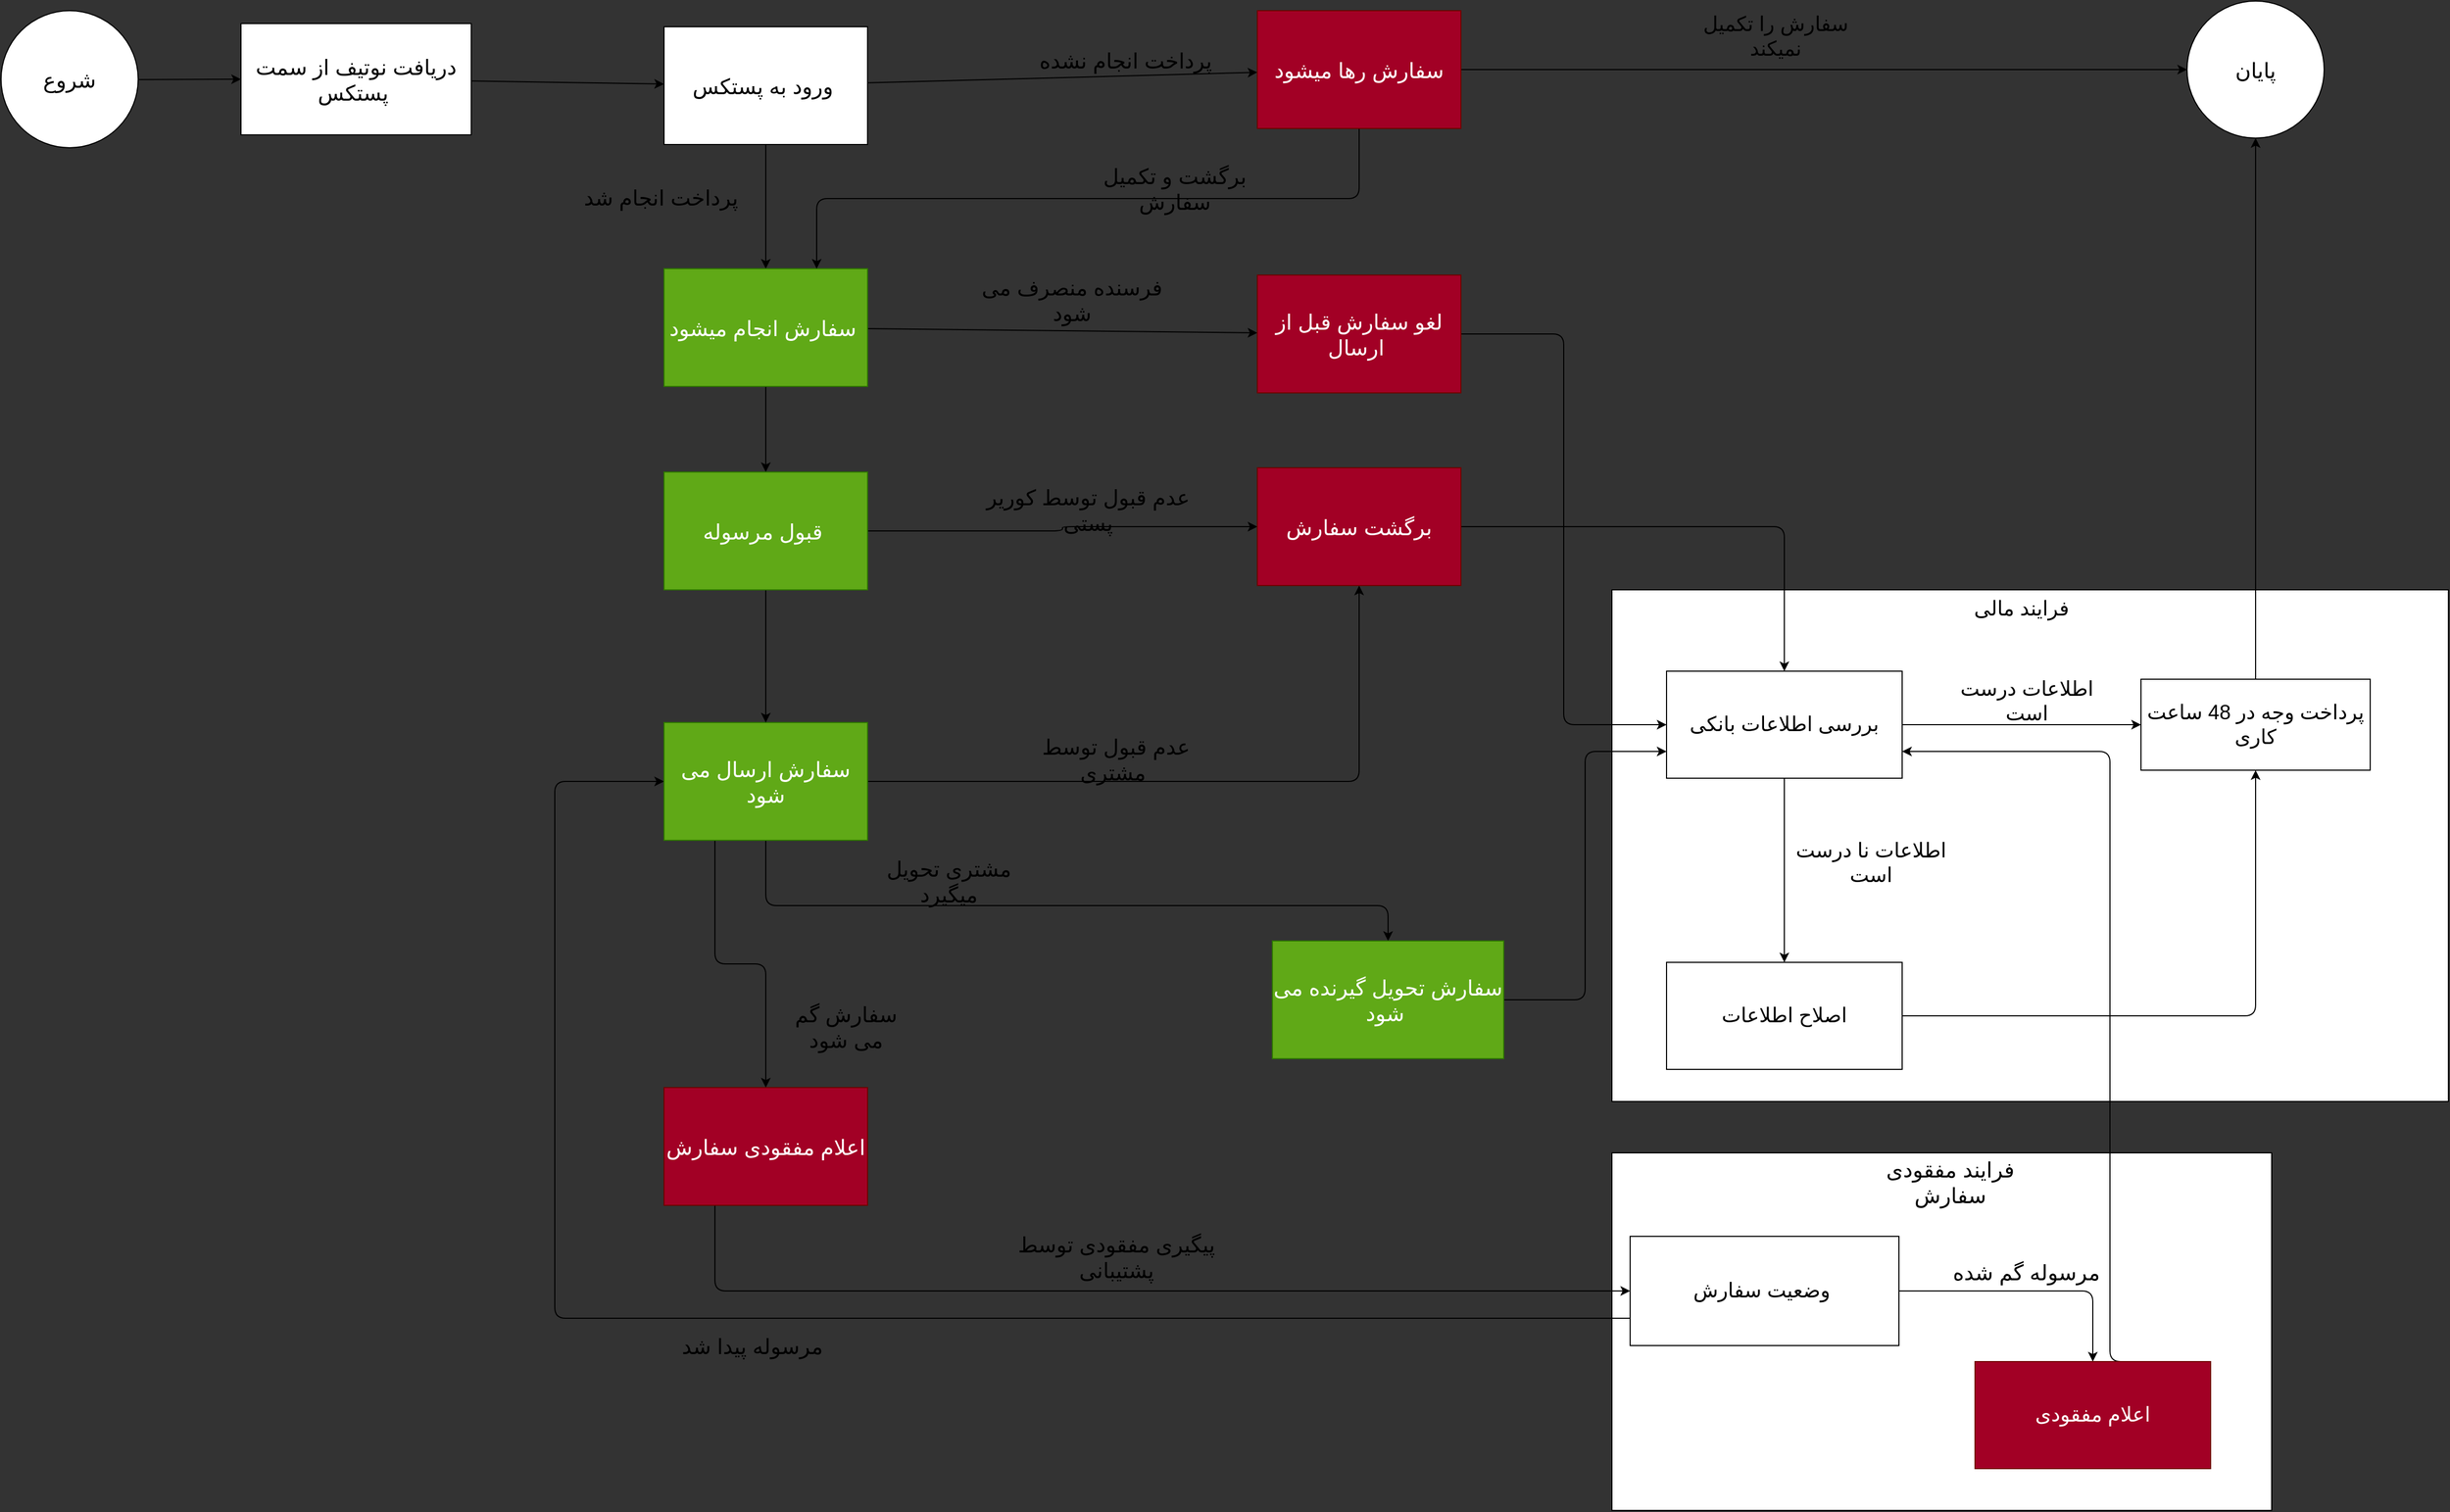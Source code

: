 <mxfile>
    <diagram id="VGdK8KnGvns72B47TYJ3" name="Page-1">
        <mxGraphModel dx="3469" dy="1609" grid="0" gridSize="10" guides="1" tooltips="1" connect="1" arrows="1" fold="1" page="1" pageScale="1" pageWidth="2336" pageHeight="1654" background="#333333" math="0" shadow="0">
            <root>
                <mxCell id="0"/>
                <mxCell id="1" parent="0"/>
                <mxCell id="13" value="" style="edgeStyle=none;html=1;" parent="1" source="5" target="12" edge="1">
                    <mxGeometry relative="1" as="geometry"/>
                </mxCell>
                <mxCell id="5" value="&lt;font style=&quot;font-size: 20px;&quot;&gt;شروع&lt;/font&gt;" style="ellipse;whiteSpace=wrap;html=1;aspect=fixed;" parent="1" vertex="1">
                    <mxGeometry x="17" y="173" width="128" height="128" as="geometry"/>
                </mxCell>
                <mxCell id="15" value="" style="edgeStyle=none;html=1;" parent="1" source="12" target="14" edge="1">
                    <mxGeometry relative="1" as="geometry"/>
                </mxCell>
                <mxCell id="12" value="&lt;span style=&quot;font-size: 20px;&quot;&gt;دریافت نوتیف از سمت پستکس&amp;nbsp;&lt;/span&gt;" style="whiteSpace=wrap;html=1;" parent="1" vertex="1">
                    <mxGeometry x="241" y="185" width="215" height="104" as="geometry"/>
                </mxCell>
                <mxCell id="112" value="" style="edgeStyle=none;html=1;" parent="1" source="14" target="111" edge="1">
                    <mxGeometry relative="1" as="geometry"/>
                </mxCell>
                <mxCell id="114" value="" style="edgeStyle=none;html=1;" parent="1" source="14" target="113" edge="1">
                    <mxGeometry relative="1" as="geometry"/>
                </mxCell>
                <mxCell id="14" value="&lt;font style=&quot;font-size: 20px;&quot;&gt;ورود به پستکس&amp;nbsp;&lt;/font&gt;" style="whiteSpace=wrap;html=1;" parent="1" vertex="1">
                    <mxGeometry x="636" y="188" width="190" height="110" as="geometry"/>
                </mxCell>
                <mxCell id="71" value="" style="whiteSpace=wrap;html=1;fontSize=19;rounded=0;" parent="1" vertex="1">
                    <mxGeometry x="1521" y="714" width="781" height="478" as="geometry"/>
                </mxCell>
                <mxCell id="152" style="edgeStyle=orthogonalEdgeStyle;html=1;exitX=1;exitY=0.5;exitDx=0;exitDy=0;entryX=0;entryY=0.5;entryDx=0;entryDy=0;fontSize=20;" parent="1" source="73" target="77" edge="1">
                    <mxGeometry relative="1" as="geometry"/>
                </mxCell>
                <mxCell id="155" value="" style="edgeStyle=orthogonalEdgeStyle;html=1;fontSize=20;" parent="1" source="73" target="154" edge="1">
                    <mxGeometry relative="1" as="geometry"/>
                </mxCell>
                <mxCell id="73" value="بررسی اطلاعات بانکی" style="rounded=0;whiteSpace=wrap;html=1;fontSize=19;" parent="1" vertex="1">
                    <mxGeometry x="1572" y="790" width="220" height="100" as="geometry"/>
                </mxCell>
                <mxCell id="74" value="فرایند مالی" style="text;html=1;strokeColor=none;fillColor=none;align=center;verticalAlign=middle;whiteSpace=wrap;rounded=0;fontSize=19;" parent="1" vertex="1">
                    <mxGeometry x="1831" y="717" width="145" height="30" as="geometry"/>
                </mxCell>
                <mxCell id="167" style="edgeStyle=orthogonalEdgeStyle;html=1;exitX=0.5;exitY=0;exitDx=0;exitDy=0;entryX=0.5;entryY=1;entryDx=0;entryDy=0;fontSize=20;" parent="1" source="77" target="165" edge="1">
                    <mxGeometry relative="1" as="geometry"/>
                </mxCell>
                <mxCell id="77" value="پرداخت وجه در 48 ساعت کاری" style="rounded=0;whiteSpace=wrap;html=1;fontSize=19;" parent="1" vertex="1">
                    <mxGeometry x="2015" y="797.5" width="214" height="85" as="geometry"/>
                </mxCell>
                <mxCell id="96" value="" style="rounded=0;whiteSpace=wrap;html=1;fontSize=19;" parent="1" vertex="1">
                    <mxGeometry x="1521" y="1240" width="616" height="334" as="geometry"/>
                </mxCell>
                <mxCell id="139" style="edgeStyle=orthogonalEdgeStyle;html=1;exitX=1;exitY=0.5;exitDx=0;exitDy=0;fontSize=20;" parent="1" source="98" target="99" edge="1">
                    <mxGeometry relative="1" as="geometry"/>
                </mxCell>
                <mxCell id="145" style="edgeStyle=orthogonalEdgeStyle;html=1;exitX=0;exitY=0.75;exitDx=0;exitDy=0;entryX=0;entryY=0.5;entryDx=0;entryDy=0;fontSize=20;" parent="1" source="98" target="119" edge="1">
                    <mxGeometry relative="1" as="geometry">
                        <Array as="points">
                            <mxPoint x="534" y="1395"/>
                            <mxPoint x="534" y="893"/>
                        </Array>
                    </mxGeometry>
                </mxCell>
                <mxCell id="98" value="وضعیت سفارش&amp;nbsp;" style="rounded=0;whiteSpace=wrap;html=1;fontSize=19;" parent="1" vertex="1">
                    <mxGeometry x="1538" y="1318" width="251" height="102" as="geometry"/>
                </mxCell>
                <mxCell id="173" style="edgeStyle=orthogonalEdgeStyle;html=1;exitX=0.75;exitY=0;exitDx=0;exitDy=0;entryX=1;entryY=0.75;entryDx=0;entryDy=0;fontSize=20;" edge="1" parent="1" source="99" target="73">
                    <mxGeometry relative="1" as="geometry">
                        <Array as="points">
                            <mxPoint x="1986" y="1435"/>
                            <mxPoint x="1986" y="865"/>
                        </Array>
                    </mxGeometry>
                </mxCell>
                <mxCell id="99" value="اعلام مفقودی" style="rounded=0;whiteSpace=wrap;html=1;fontSize=19;fillColor=#a20025;fontColor=#ffffff;strokeColor=#6F0000;" parent="1" vertex="1">
                    <mxGeometry x="1860" y="1435" width="220" height="100" as="geometry"/>
                </mxCell>
                <mxCell id="116" value="" style="edgeStyle=none;html=1;" parent="1" source="111" target="115" edge="1">
                    <mxGeometry relative="1" as="geometry"/>
                </mxCell>
                <mxCell id="126" value="" style="edgeStyle=orthogonalEdgeStyle;html=1;" parent="1" source="111" target="125" edge="1">
                    <mxGeometry relative="1" as="geometry"/>
                </mxCell>
                <mxCell id="111" value="&lt;font style=&quot;font-size: 20px;&quot;&gt;سفارش انجام میشود&amp;nbsp;&lt;/font&gt;" style="whiteSpace=wrap;html=1;fillColor=#60a917;fontColor=#ffffff;strokeColor=#2D7600;" parent="1" vertex="1">
                    <mxGeometry x="636" y="414" width="190" height="110" as="geometry"/>
                </mxCell>
                <mxCell id="147" style="edgeStyle=orthogonalEdgeStyle;html=1;exitX=0.5;exitY=1;exitDx=0;exitDy=0;entryX=0.75;entryY=0;entryDx=0;entryDy=0;fontSize=20;" parent="1" source="113" target="111" edge="1">
                    <mxGeometry relative="1" as="geometry"/>
                </mxCell>
                <mxCell id="166" style="edgeStyle=orthogonalEdgeStyle;html=1;exitX=1;exitY=0.5;exitDx=0;exitDy=0;entryX=0;entryY=0.5;entryDx=0;entryDy=0;fontSize=20;" parent="1" source="113" target="165" edge="1">
                    <mxGeometry relative="1" as="geometry"/>
                </mxCell>
                <mxCell id="113" value="&lt;font style=&quot;font-size: 20px;&quot;&gt;سفارش رها میشود&lt;/font&gt;" style="whiteSpace=wrap;html=1;fillColor=#a20025;fontColor=#ffffff;strokeColor=#6F0000;" parent="1" vertex="1">
                    <mxGeometry x="1190" y="173" width="190" height="110" as="geometry"/>
                </mxCell>
                <mxCell id="149" style="edgeStyle=orthogonalEdgeStyle;html=1;exitX=1;exitY=0.5;exitDx=0;exitDy=0;entryX=0;entryY=0.5;entryDx=0;entryDy=0;fontSize=20;" parent="1" source="115" target="73" edge="1">
                    <mxGeometry relative="1" as="geometry"/>
                </mxCell>
                <mxCell id="115" value="&lt;font style=&quot;font-size: 20px;&quot;&gt;لغو سفارش قبل از ارسال&amp;nbsp;&lt;/font&gt;" style="whiteSpace=wrap;html=1;fillColor=#a20025;fontColor=#ffffff;strokeColor=#6F0000;" parent="1" vertex="1">
                    <mxGeometry x="1190" y="420" width="190" height="110" as="geometry"/>
                </mxCell>
                <mxCell id="122" value="" style="edgeStyle=orthogonalEdgeStyle;html=1;" parent="1" source="119" target="121" edge="1">
                    <mxGeometry relative="1" as="geometry">
                        <Array as="points">
                            <mxPoint x="731" y="1009"/>
                            <mxPoint x="1312" y="1009"/>
                        </Array>
                    </mxGeometry>
                </mxCell>
                <mxCell id="130" style="edgeStyle=orthogonalEdgeStyle;html=1;exitX=1;exitY=0.5;exitDx=0;exitDy=0;" parent="1" source="119" target="128" edge="1">
                    <mxGeometry relative="1" as="geometry"/>
                </mxCell>
                <mxCell id="146" style="edgeStyle=orthogonalEdgeStyle;html=1;exitX=0.25;exitY=1;exitDx=0;exitDy=0;fontSize=20;" parent="1" source="119" target="131" edge="1">
                    <mxGeometry relative="1" as="geometry"/>
                </mxCell>
                <mxCell id="119" value="&lt;font style=&quot;font-size: 20px;&quot;&gt;سفارش ارسال می شود&lt;/font&gt;" style="whiteSpace=wrap;html=1;fillColor=#60a917;fontColor=#ffffff;strokeColor=#2D7600;" parent="1" vertex="1">
                    <mxGeometry x="636" y="838" width="190" height="110" as="geometry"/>
                </mxCell>
                <mxCell id="159" style="edgeStyle=orthogonalEdgeStyle;html=1;exitX=1;exitY=0.5;exitDx=0;exitDy=0;entryX=0;entryY=0.75;entryDx=0;entryDy=0;fontSize=20;" parent="1" source="121" target="73" edge="1">
                    <mxGeometry relative="1" as="geometry"/>
                </mxCell>
                <mxCell id="121" value="&lt;font style=&quot;font-size: 20px;&quot;&gt;سفارش تحویل گیرنده می شود&amp;nbsp;&lt;/font&gt;" style="whiteSpace=wrap;html=1;fillColor=#60a917;fontColor=#ffffff;strokeColor=#2D7600;" parent="1" vertex="1">
                    <mxGeometry x="1204" y="1042" width="216" height="110" as="geometry"/>
                </mxCell>
                <mxCell id="127" style="edgeStyle=orthogonalEdgeStyle;html=1;" parent="1" source="125" target="119" edge="1">
                    <mxGeometry relative="1" as="geometry"/>
                </mxCell>
                <mxCell id="129" value="" style="edgeStyle=orthogonalEdgeStyle;html=1;" parent="1" source="125" target="128" edge="1">
                    <mxGeometry relative="1" as="geometry"/>
                </mxCell>
                <mxCell id="125" value="&lt;font style=&quot;font-size: 20px;&quot;&gt;قبول مرسوله&amp;nbsp;&lt;/font&gt;" style="whiteSpace=wrap;html=1;fillColor=#60a917;fontColor=#ffffff;strokeColor=#2D7600;" parent="1" vertex="1">
                    <mxGeometry x="636" y="604" width="190" height="110" as="geometry"/>
                </mxCell>
                <mxCell id="171" style="edgeStyle=orthogonalEdgeStyle;html=1;exitX=1;exitY=0.5;exitDx=0;exitDy=0;entryX=0.5;entryY=0;entryDx=0;entryDy=0;fontSize=20;" edge="1" parent="1" source="128" target="73">
                    <mxGeometry relative="1" as="geometry"/>
                </mxCell>
                <mxCell id="128" value="&lt;font style=&quot;font-size: 20px;&quot;&gt;برگشت سفارش&lt;/font&gt;" style="whiteSpace=wrap;html=1;fillColor=#a20025;fontColor=#ffffff;strokeColor=#6F0000;" parent="1" vertex="1">
                    <mxGeometry x="1190" y="600" width="190" height="110" as="geometry"/>
                </mxCell>
                <mxCell id="143" style="edgeStyle=orthogonalEdgeStyle;html=1;exitX=0.25;exitY=1;exitDx=0;exitDy=0;entryX=0;entryY=0.5;entryDx=0;entryDy=0;fontSize=20;" parent="1" source="131" target="98" edge="1">
                    <mxGeometry relative="1" as="geometry"/>
                </mxCell>
                <mxCell id="131" value="&lt;font style=&quot;font-size: 20px;&quot;&gt;اعلام مفقودی سفارش&lt;/font&gt;" style="whiteSpace=wrap;html=1;fillColor=#a20025;fontColor=#ffffff;strokeColor=#6F0000;" parent="1" vertex="1">
                    <mxGeometry x="636.0" y="1179" width="190" height="110" as="geometry"/>
                </mxCell>
                <mxCell id="133" value="&lt;font style=&quot;font-size: 20px;&quot;&gt;سفارش گم می شود&lt;/font&gt;" style="text;html=1;strokeColor=none;fillColor=none;align=center;verticalAlign=middle;whiteSpace=wrap;rounded=0;" parent="1" vertex="1">
                    <mxGeometry x="741.0" y="1107" width="130" height="30" as="geometry"/>
                </mxCell>
                <mxCell id="134" value="&lt;font style=&quot;font-size: 20px;&quot;&gt;مشتری تحویل میگیرد&lt;/font&gt;" style="text;html=1;strokeColor=none;fillColor=none;align=center;verticalAlign=middle;whiteSpace=wrap;rounded=0;" parent="1" vertex="1">
                    <mxGeometry x="826" y="971" width="152" height="30" as="geometry"/>
                </mxCell>
                <mxCell id="135" value="&lt;font style=&quot;font-size: 20px;&quot;&gt;عدم قبول توسط مشتری&amp;nbsp;&lt;/font&gt;" style="text;html=1;strokeColor=none;fillColor=none;align=center;verticalAlign=middle;whiteSpace=wrap;rounded=0;" parent="1" vertex="1">
                    <mxGeometry x="967" y="857" width="182" height="30" as="geometry"/>
                </mxCell>
                <mxCell id="136" value="&lt;font style=&quot;font-size: 20px;&quot;&gt;فرایند مفقودی سفارش&lt;/font&gt;" style="text;html=1;strokeColor=none;fillColor=none;align=center;verticalAlign=middle;whiteSpace=wrap;rounded=0;" parent="1" vertex="1">
                    <mxGeometry x="1761" y="1252" width="152" height="30" as="geometry"/>
                </mxCell>
                <mxCell id="138" value="&lt;font style=&quot;font-size: 20px;&quot;&gt;پیگیری مفقودی توسط پشتیبانی&lt;/font&gt;" style="text;html=1;strokeColor=none;fillColor=none;align=center;verticalAlign=middle;whiteSpace=wrap;rounded=0;" parent="1" vertex="1">
                    <mxGeometry x="957.5" y="1322" width="201" height="30" as="geometry"/>
                </mxCell>
                <mxCell id="140" value="&lt;font style=&quot;font-size: 20px;&quot;&gt;مرسوله گم شده&lt;/font&gt;" style="text;html=1;strokeColor=none;fillColor=none;align=center;verticalAlign=middle;whiteSpace=wrap;rounded=0;" parent="1" vertex="1">
                    <mxGeometry x="1832" y="1336" width="152" height="30" as="geometry"/>
                </mxCell>
                <mxCell id="142" value="&lt;font style=&quot;font-size: 20px;&quot;&gt;مرسوله پیدا شد&lt;/font&gt;" style="text;html=1;strokeColor=none;fillColor=none;align=center;verticalAlign=middle;whiteSpace=wrap;rounded=0;" parent="1" vertex="1">
                    <mxGeometry x="618" y="1405" width="201" height="30" as="geometry"/>
                </mxCell>
                <mxCell id="148" value="&lt;font style=&quot;font-size: 20px;&quot;&gt;برگشت و تکمیل سفارش&lt;/font&gt;" style="text;html=1;strokeColor=none;fillColor=none;align=center;verticalAlign=middle;whiteSpace=wrap;rounded=0;" parent="1" vertex="1">
                    <mxGeometry x="1022" y="324" width="182" height="30" as="geometry"/>
                </mxCell>
                <mxCell id="150" value="&lt;span style=&quot;font-size: 20px;&quot;&gt;فرسنده منصرف می شود&lt;/span&gt;" style="text;html=1;strokeColor=none;fillColor=none;align=center;verticalAlign=middle;whiteSpace=wrap;rounded=0;" parent="1" vertex="1">
                    <mxGeometry x="926" y="428" width="182" height="30" as="geometry"/>
                </mxCell>
                <mxCell id="153" value="اطلاعات درست است" style="text;html=1;strokeColor=none;fillColor=none;align=center;verticalAlign=middle;whiteSpace=wrap;rounded=0;fontSize=19;" parent="1" vertex="1">
                    <mxGeometry x="1836" y="803" width="145" height="30" as="geometry"/>
                </mxCell>
                <mxCell id="156" style="edgeStyle=orthogonalEdgeStyle;html=1;exitX=1;exitY=0.5;exitDx=0;exitDy=0;fontSize=20;" parent="1" source="154" target="77" edge="1">
                    <mxGeometry relative="1" as="geometry"/>
                </mxCell>
                <mxCell id="154" value="اصلاح اطلاعات" style="rounded=0;whiteSpace=wrap;html=1;fontSize=19;" parent="1" vertex="1">
                    <mxGeometry x="1572" y="1062" width="220" height="100" as="geometry"/>
                </mxCell>
                <mxCell id="157" value="اطلاعات نا درست است" style="text;html=1;strokeColor=none;fillColor=none;align=center;verticalAlign=middle;whiteSpace=wrap;rounded=0;fontSize=19;" parent="1" vertex="1">
                    <mxGeometry x="1684" y="954" width="158" height="30" as="geometry"/>
                </mxCell>
                <mxCell id="162" value="&lt;font style=&quot;font-size: 20px;&quot;&gt;عدم قبول توسط کوریر پستی&lt;/font&gt;" style="text;html=1;strokeColor=none;fillColor=none;align=center;verticalAlign=middle;whiteSpace=wrap;rounded=0;" parent="1" vertex="1">
                    <mxGeometry x="926" y="624" width="212" height="30" as="geometry"/>
                </mxCell>
                <mxCell id="163" value="&lt;font style=&quot;font-size: 20px;&quot;&gt;پرداخت انجام شد&amp;nbsp;&lt;/font&gt;" style="text;html=1;strokeColor=none;fillColor=none;align=center;verticalAlign=middle;whiteSpace=wrap;rounded=0;" parent="1" vertex="1">
                    <mxGeometry x="545" y="332" width="182" height="30" as="geometry"/>
                </mxCell>
                <mxCell id="164" value="&lt;font style=&quot;font-size: 20px;&quot;&gt;پرداخت انجام نشده&lt;/font&gt;" style="text;html=1;strokeColor=none;fillColor=none;align=center;verticalAlign=middle;whiteSpace=wrap;rounded=0;" parent="1" vertex="1">
                    <mxGeometry x="976" y="204" width="182" height="30" as="geometry"/>
                </mxCell>
                <mxCell id="165" value="&lt;font style=&quot;font-size: 20px;&quot;&gt;پایان&lt;/font&gt;" style="ellipse;whiteSpace=wrap;html=1;aspect=fixed;" parent="1" vertex="1">
                    <mxGeometry x="2058" y="164" width="128" height="128" as="geometry"/>
                </mxCell>
                <mxCell id="168" value="سفارش را تکمیل نمیکند" style="text;html=1;strokeColor=none;fillColor=none;align=center;verticalAlign=middle;whiteSpace=wrap;rounded=0;fontSize=19;" parent="1" vertex="1">
                    <mxGeometry x="1580" y="182" width="188" height="30" as="geometry"/>
                </mxCell>
            </root>
        </mxGraphModel>
    </diagram>
</mxfile>